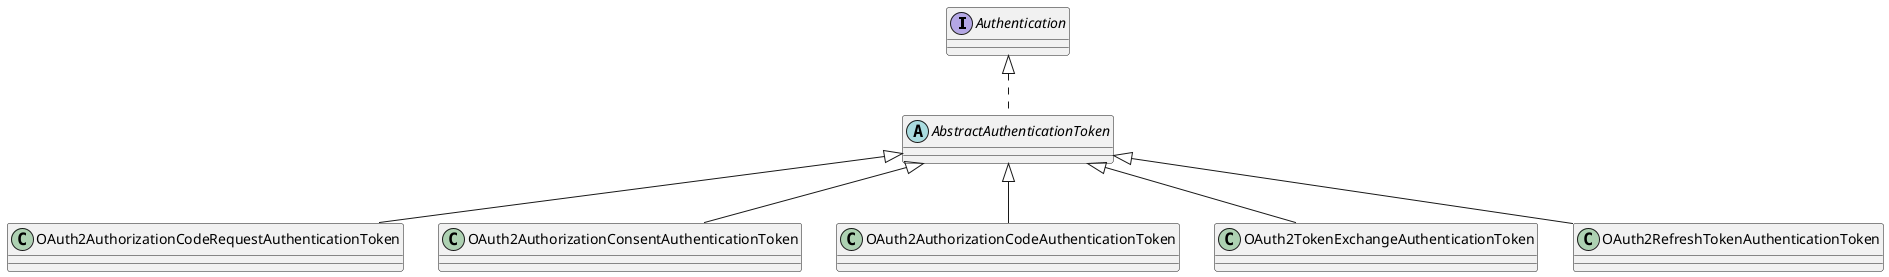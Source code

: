 @startuml
'https://plantuml.com/class-diagram

interface Authentication
abstract class AbstractAuthenticationToken
class OAuth2AuthorizationCodeRequestAuthenticationToken
class OAuth2AuthorizationConsentAuthenticationToken
class OAuth2AuthorizationCodeAuthenticationToken
class OAuth2TokenExchangeAuthenticationToken
class OAuth2RefreshTokenAuthenticationToken

Authentication <|.. AbstractAuthenticationToken
AbstractAuthenticationToken <|-- OAuth2AuthorizationCodeRequestAuthenticationToken
AbstractAuthenticationToken <|-- OAuth2AuthorizationConsentAuthenticationToken
AbstractAuthenticationToken <|-- OAuth2AuthorizationCodeAuthenticationToken
AbstractAuthenticationToken <|-- OAuth2TokenExchangeAuthenticationToken
AbstractAuthenticationToken <|-- OAuth2RefreshTokenAuthenticationToken



@enduml